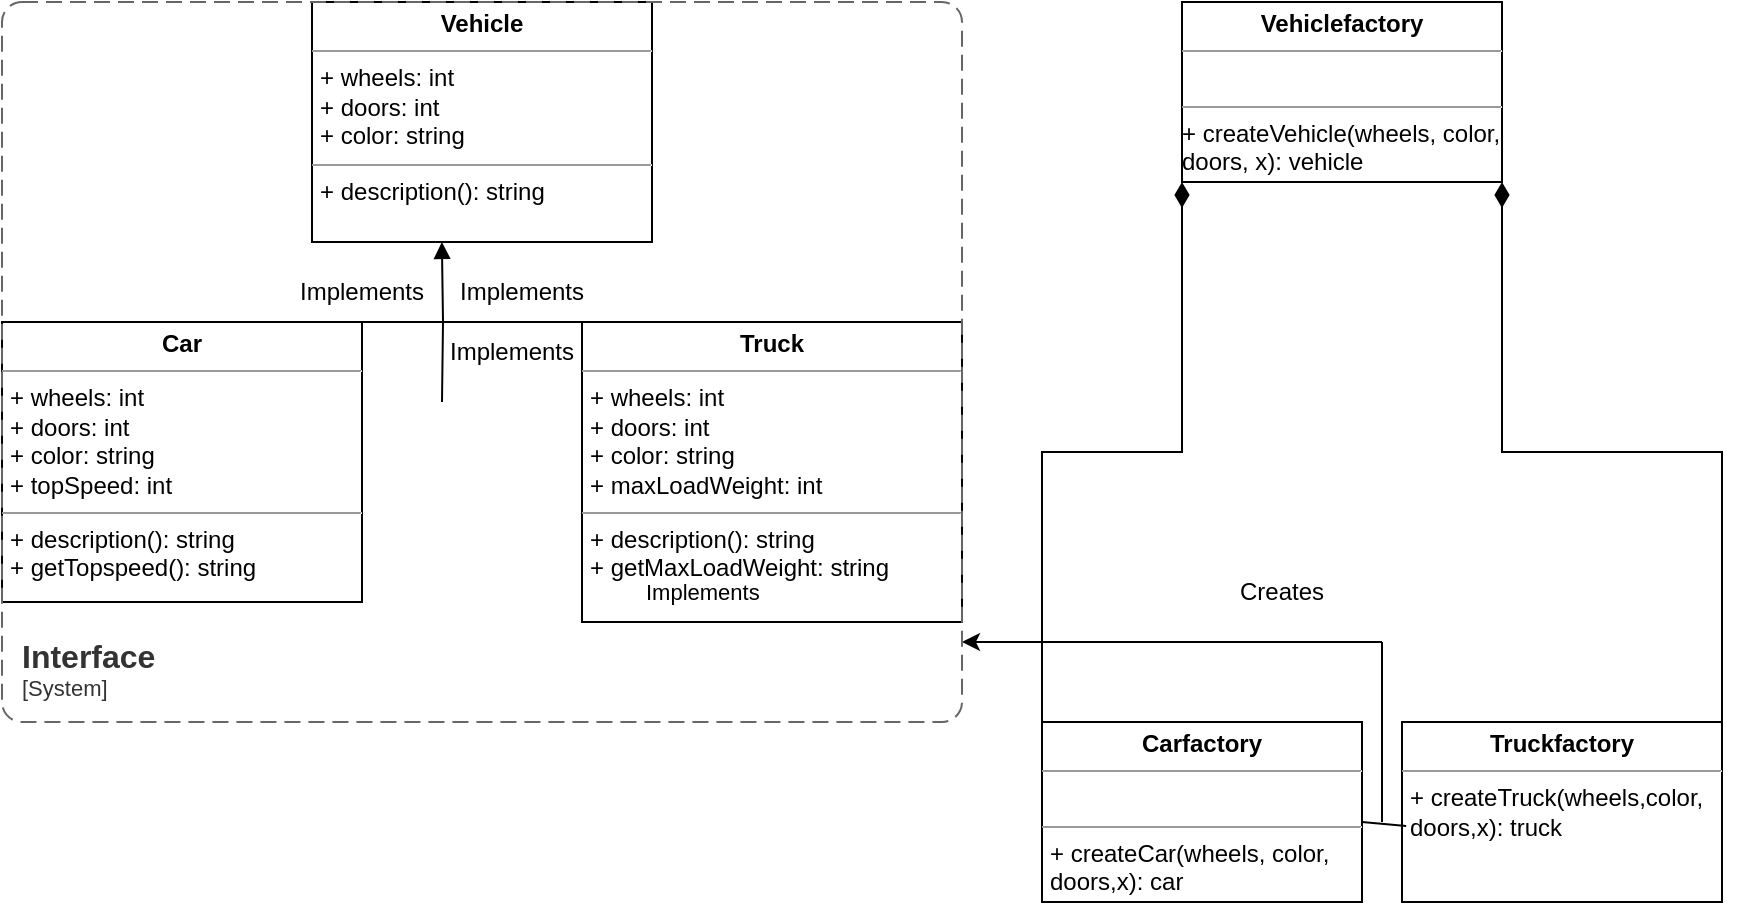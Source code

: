 <mxfile version="20.5.1" type="github">
  <diagram id="Z07VEW7ExZhfEEL5qyLE" name="Page-1">
    <mxGraphModel dx="2062" dy="1154" grid="1" gridSize="10" guides="1" tooltips="1" connect="1" arrows="1" fold="1" page="1" pageScale="1" pageWidth="827" pageHeight="1169" math="0" shadow="0">
      <root>
        <mxCell id="0" />
        <mxCell id="1" parent="0" />
        <mxCell id="2actKGFVwo6aQXfbjhT4-5" value="&lt;p style=&quot;margin:0px;margin-top:4px;text-align:center;&quot;&gt;&lt;b&gt;Vehicle&lt;/b&gt;&lt;/p&gt;&lt;hr size=&quot;1&quot;&gt;&lt;p style=&quot;margin:0px;margin-left:4px;&quot;&gt;+ wheels: int&lt;/p&gt;&lt;p style=&quot;margin:0px;margin-left:4px;&quot;&gt;+ doors: int&lt;/p&gt;&lt;p style=&quot;margin:0px;margin-left:4px;&quot;&gt;&lt;span style=&quot;background-color: initial;&quot;&gt;+ color: string&lt;/span&gt;&lt;/p&gt;&lt;hr size=&quot;1&quot;&gt;&lt;p style=&quot;margin:0px;margin-left:4px;&quot;&gt;+ description(): string&lt;/p&gt;" style="verticalAlign=top;align=left;overflow=fill;fontSize=12;fontFamily=Helvetica;html=1;" parent="1" vertex="1">
          <mxGeometry x="155" y="80" width="170" height="120" as="geometry" />
        </mxCell>
        <mxCell id="2actKGFVwo6aQXfbjhT4-6" value="&lt;p style=&quot;margin:0px;margin-top:4px;text-align:center;&quot;&gt;&lt;b&gt;Car&lt;/b&gt;&lt;/p&gt;&lt;hr size=&quot;1&quot;&gt;&lt;p style=&quot;margin:0px;margin-left:4px;&quot;&gt;+ wheels: int&lt;/p&gt;&lt;p style=&quot;margin:0px;margin-left:4px;&quot;&gt;+ doors: int&lt;/p&gt;&lt;p style=&quot;margin:0px;margin-left:4px;&quot;&gt;+ color: string&lt;/p&gt;&lt;p style=&quot;margin:0px;margin-left:4px;&quot;&gt;+ topSpeed: int&lt;/p&gt;&lt;hr size=&quot;1&quot;&gt;&lt;p style=&quot;margin:0px;margin-left:4px;&quot;&gt;+ description(): string&lt;/p&gt;&lt;p style=&quot;margin:0px;margin-left:4px;&quot;&gt;+ getTopspeed(): string&lt;/p&gt;&lt;p style=&quot;margin:0px;margin-left:4px;&quot;&gt;&lt;br&gt;&lt;/p&gt;" style="verticalAlign=top;align=left;overflow=fill;fontSize=12;fontFamily=Helvetica;html=1;" parent="1" vertex="1">
          <mxGeometry y="240" width="180" height="140" as="geometry" />
        </mxCell>
        <mxCell id="2actKGFVwo6aQXfbjhT4-7" value="&lt;p style=&quot;margin:0px;margin-top:4px;text-align:center;&quot;&gt;&lt;b&gt;Truck&lt;/b&gt;&lt;/p&gt;&lt;hr size=&quot;1&quot;&gt;&lt;p style=&quot;margin:0px;margin-left:4px;&quot;&gt;+ wheels: int&lt;/p&gt;&lt;p style=&quot;margin:0px;margin-left:4px;&quot;&gt;+ doors: int&lt;/p&gt;&lt;p style=&quot;margin:0px;margin-left:4px;&quot;&gt;+ color: string&lt;/p&gt;&lt;p style=&quot;margin:0px;margin-left:4px;&quot;&gt;+ maxLoadWeight: int&lt;/p&gt;&lt;hr size=&quot;1&quot;&gt;&lt;p style=&quot;margin:0px;margin-left:4px;&quot;&gt;+ description(): string&lt;/p&gt;&lt;p style=&quot;margin:0px;margin-left:4px;&quot;&gt;+ getMaxLoadWeight: string&lt;/p&gt;" style="verticalAlign=top;align=left;overflow=fill;fontSize=12;fontFamily=Helvetica;html=1;" parent="1" vertex="1">
          <mxGeometry x="290" y="240" width="190" height="150" as="geometry" />
        </mxCell>
        <mxCell id="2actKGFVwo6aQXfbjhT4-17" value="Implements" style="endArrow=block;endFill=1;html=1;edgeStyle=orthogonalEdgeStyle;align=left;verticalAlign=top;rounded=0;entryX=0.382;entryY=1;entryDx=0;entryDy=0;entryPerimeter=0;" parent="1" target="2actKGFVwo6aQXfbjhT4-5" edge="1">
          <mxGeometry x="-1" y="-128" relative="1" as="geometry">
            <mxPoint x="220" y="280" as="sourcePoint" />
            <mxPoint x="380" y="360" as="targetPoint" />
            <mxPoint x="-28" y="80" as="offset" />
          </mxGeometry>
        </mxCell>
        <mxCell id="2actKGFVwo6aQXfbjhT4-23" value="" style="endArrow=none;html=1;rounded=0;" parent="1" edge="1">
          <mxGeometry relative="1" as="geometry">
            <mxPoint x="180" y="240" as="sourcePoint" />
            <mxPoint x="290" y="240" as="targetPoint" />
          </mxGeometry>
        </mxCell>
        <mxCell id="2actKGFVwo6aQXfbjhT4-29" value="Implements&lt;br&gt;" style="text;html=1;strokeColor=none;fillColor=none;align=center;verticalAlign=middle;whiteSpace=wrap;rounded=0;" parent="1" vertex="1">
          <mxGeometry x="220" y="210" width="80" height="30" as="geometry" />
        </mxCell>
        <mxCell id="2actKGFVwo6aQXfbjhT4-30" value="Implements&lt;br&gt;" style="text;html=1;strokeColor=none;fillColor=none;align=center;verticalAlign=middle;whiteSpace=wrap;rounded=0;" parent="1" vertex="1">
          <mxGeometry x="140" y="210" width="80" height="30" as="geometry" />
        </mxCell>
        <mxCell id="2actKGFVwo6aQXfbjhT4-31" value="Implements&lt;br&gt;" style="text;html=1;strokeColor=none;fillColor=none;align=center;verticalAlign=middle;whiteSpace=wrap;rounded=0;" parent="1" vertex="1">
          <mxGeometry x="220" y="250" width="70" height="10" as="geometry" />
        </mxCell>
        <mxCell id="2actKGFVwo6aQXfbjhT4-33" value="&lt;p style=&quot;margin:0px;margin-top:4px;text-align:center;&quot;&gt;&lt;b&gt;Truckfactory&lt;/b&gt;&lt;/p&gt;&lt;hr size=&quot;1&quot;&gt;&lt;p style=&quot;margin:0px;margin-left:4px;&quot;&gt;&lt;/p&gt;&lt;p style=&quot;margin:0px;margin-left:4px;&quot;&gt;+ createTruck(wheels,color,&lt;/p&gt;&lt;p style=&quot;margin:0px;margin-left:4px;&quot;&gt;doors,x): truck&lt;/p&gt;" style="verticalAlign=top;align=left;overflow=fill;fontSize=12;fontFamily=Helvetica;html=1;" parent="1" vertex="1">
          <mxGeometry x="700" y="440" width="160" height="90" as="geometry" />
        </mxCell>
        <mxCell id="2actKGFVwo6aQXfbjhT4-34" value="&lt;p style=&quot;margin:0px;margin-top:4px;text-align:center;&quot;&gt;&lt;b&gt;Carfactory&lt;/b&gt;&lt;/p&gt;&lt;hr size=&quot;1&quot;&gt;&lt;p style=&quot;margin:0px;margin-left:4px;&quot;&gt;&lt;br&gt;&lt;/p&gt;&lt;hr size=&quot;1&quot;&gt;&lt;p style=&quot;margin:0px;margin-left:4px;&quot;&gt;+ createCar(wheels, color,&lt;/p&gt;&lt;p style=&quot;margin:0px;margin-left:4px;&quot;&gt;doors,x): car&lt;/p&gt;" style="verticalAlign=top;align=left;overflow=fill;fontSize=12;fontFamily=Helvetica;html=1;" parent="1" vertex="1">
          <mxGeometry x="520" y="440" width="160" height="90" as="geometry" />
        </mxCell>
        <mxCell id="2actKGFVwo6aQXfbjhT4-35" value="" style="endArrow=classic;html=1;rounded=0;" parent="1" edge="1">
          <mxGeometry width="50" height="50" relative="1" as="geometry">
            <mxPoint x="690" y="400" as="sourcePoint" />
            <mxPoint x="480" y="400" as="targetPoint" />
          </mxGeometry>
        </mxCell>
        <mxCell id="2actKGFVwo6aQXfbjhT4-36" value="" style="endArrow=none;html=1;rounded=0;" parent="1" edge="1">
          <mxGeometry width="50" height="50" relative="1" as="geometry">
            <mxPoint x="690" y="400" as="sourcePoint" />
            <mxPoint x="690" y="490" as="targetPoint" />
          </mxGeometry>
        </mxCell>
        <mxCell id="2actKGFVwo6aQXfbjhT4-37" value="" style="endArrow=none;html=1;rounded=0;entryX=0.013;entryY=0.578;entryDx=0;entryDy=0;entryPerimeter=0;" parent="1" target="2actKGFVwo6aQXfbjhT4-33" edge="1">
          <mxGeometry width="50" height="50" relative="1" as="geometry">
            <mxPoint x="680" y="490" as="sourcePoint" />
            <mxPoint x="360" y="350" as="targetPoint" />
          </mxGeometry>
        </mxCell>
        <mxCell id="2actKGFVwo6aQXfbjhT4-38" value="Creates" style="text;html=1;strokeColor=none;fillColor=none;align=center;verticalAlign=middle;whiteSpace=wrap;rounded=0;" parent="1" vertex="1">
          <mxGeometry x="610" y="360" width="60" height="30" as="geometry" />
        </mxCell>
        <mxCell id="2actKGFVwo6aQXfbjhT4-39" value="&lt;p style=&quot;margin:0px;margin-top:4px;text-align:center;&quot;&gt;&lt;b&gt;Vehiclefactory&lt;/b&gt;&lt;/p&gt;&lt;hr size=&quot;1&quot;&gt;&lt;p style=&quot;margin:0px;margin-left:4px;&quot;&gt;&lt;br&gt;&lt;/p&gt;&lt;hr size=&quot;1&quot;&gt;+ createVehicle(wheels, color,&lt;br&gt;doors, x): vehicle&lt;br&gt;&lt;p style=&quot;margin:0px;margin-left:4px;&quot;&gt;&lt;br&gt;&lt;/p&gt;" style="verticalAlign=top;align=left;overflow=fill;fontSize=12;fontFamily=Helvetica;html=1;" parent="1" vertex="1">
          <mxGeometry x="590" y="80" width="160" height="90" as="geometry" />
        </mxCell>
        <mxCell id="2actKGFVwo6aQXfbjhT4-47" value="" style="html=1;endArrow=diamondThin;endFill=1;edgeStyle=elbowEdgeStyle;elbow=vertical;endSize=10;rounded=0;exitX=0;exitY=0;exitDx=0;exitDy=0;entryX=0;entryY=1;entryDx=0;entryDy=0;" parent="1" source="2actKGFVwo6aQXfbjhT4-34" target="2actKGFVwo6aQXfbjhT4-39" edge="1">
          <mxGeometry width="160" relative="1" as="geometry">
            <mxPoint x="510" y="440" as="sourcePoint" />
            <mxPoint x="670" y="440" as="targetPoint" />
          </mxGeometry>
        </mxCell>
        <mxCell id="2actKGFVwo6aQXfbjhT4-48" value="" style="html=1;endArrow=diamondThin;endFill=1;edgeStyle=elbowEdgeStyle;elbow=vertical;endSize=10;rounded=0;entryX=1;entryY=1;entryDx=0;entryDy=0;" parent="1" target="2actKGFVwo6aQXfbjhT4-39" edge="1">
          <mxGeometry width="160" relative="1" as="geometry">
            <mxPoint x="860" y="440" as="sourcePoint" />
            <mxPoint x="1020" y="440" as="targetPoint" />
          </mxGeometry>
        </mxCell>
        <object placeholders="1" c4Name="Interface" c4Type="SystemScopeBoundary" c4Application="System" label="&lt;font style=&quot;font-size: 16px&quot;&gt;&lt;b&gt;&lt;div style=&quot;text-align: left&quot;&gt;%c4Name%&lt;/div&gt;&lt;/b&gt;&lt;/font&gt;&lt;div style=&quot;text-align: left&quot;&gt;[%c4Application%]&lt;/div&gt;" id="wk6ikJk2M8Wc2O3AzoWF-1">
          <mxCell style="rounded=1;fontSize=11;whiteSpace=wrap;html=1;dashed=1;arcSize=20;fillColor=none;strokeColor=#666666;fontColor=#333333;labelBackgroundColor=none;align=left;verticalAlign=bottom;labelBorderColor=none;spacingTop=0;spacing=10;dashPattern=8 4;metaEdit=1;rotatable=0;perimeter=rectanglePerimeter;noLabel=0;labelPadding=0;allowArrows=0;connectable=0;expand=0;recursiveResize=0;editable=1;pointerEvents=0;absoluteArcSize=1;points=[[0.25,0,0],[0.5,0,0],[0.75,0,0],[1,0.25,0],[1,0.5,0],[1,0.75,0],[0.75,1,0],[0.5,1,0],[0.25,1,0],[0,0.75,0],[0,0.5,0],[0,0.25,0]];" vertex="1" parent="1">
            <mxGeometry y="80" width="480" height="360" as="geometry" />
          </mxCell>
        </object>
      </root>
    </mxGraphModel>
  </diagram>
</mxfile>
